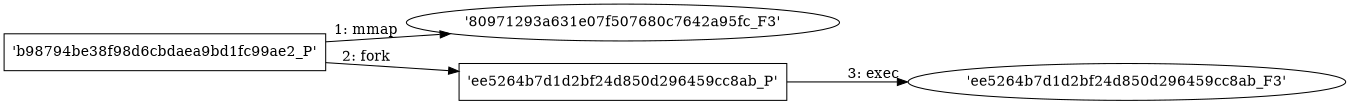 digraph "D:\Learning\Paper\apt\基于CTI的攻击预警\Dataset\攻击图\ASGfromALLCTI\POODLE and The Curse of Backwards Compatibility.dot" {
rankdir="LR"
size="9"
fixedsize="false"
splines="true"
nodesep=0.3
ranksep=0
fontsize=10
overlap="scalexy"
engine= "neato"
	"'80971293a631e07f507680c7642a95fc_F3'" [node_type=file shape=ellipse]
	"'b98794be38f98d6cbdaea9bd1fc99ae2_P'" [node_type=Process shape=box]
	"'b98794be38f98d6cbdaea9bd1fc99ae2_P'" -> "'80971293a631e07f507680c7642a95fc_F3'" [label="1: mmap"]
	"'b98794be38f98d6cbdaea9bd1fc99ae2_P'" [node_type=Process shape=box]
	"'ee5264b7d1d2bf24d850d296459cc8ab_P'" [node_type=Process shape=box]
	"'b98794be38f98d6cbdaea9bd1fc99ae2_P'" -> "'ee5264b7d1d2bf24d850d296459cc8ab_P'" [label="2: fork"]
	"'ee5264b7d1d2bf24d850d296459cc8ab_P'" [node_type=Process shape=box]
	"'ee5264b7d1d2bf24d850d296459cc8ab_F3'" [node_type=File shape=ellipse]
	"'ee5264b7d1d2bf24d850d296459cc8ab_P'" -> "'ee5264b7d1d2bf24d850d296459cc8ab_F3'" [label="3: exec"]
}
